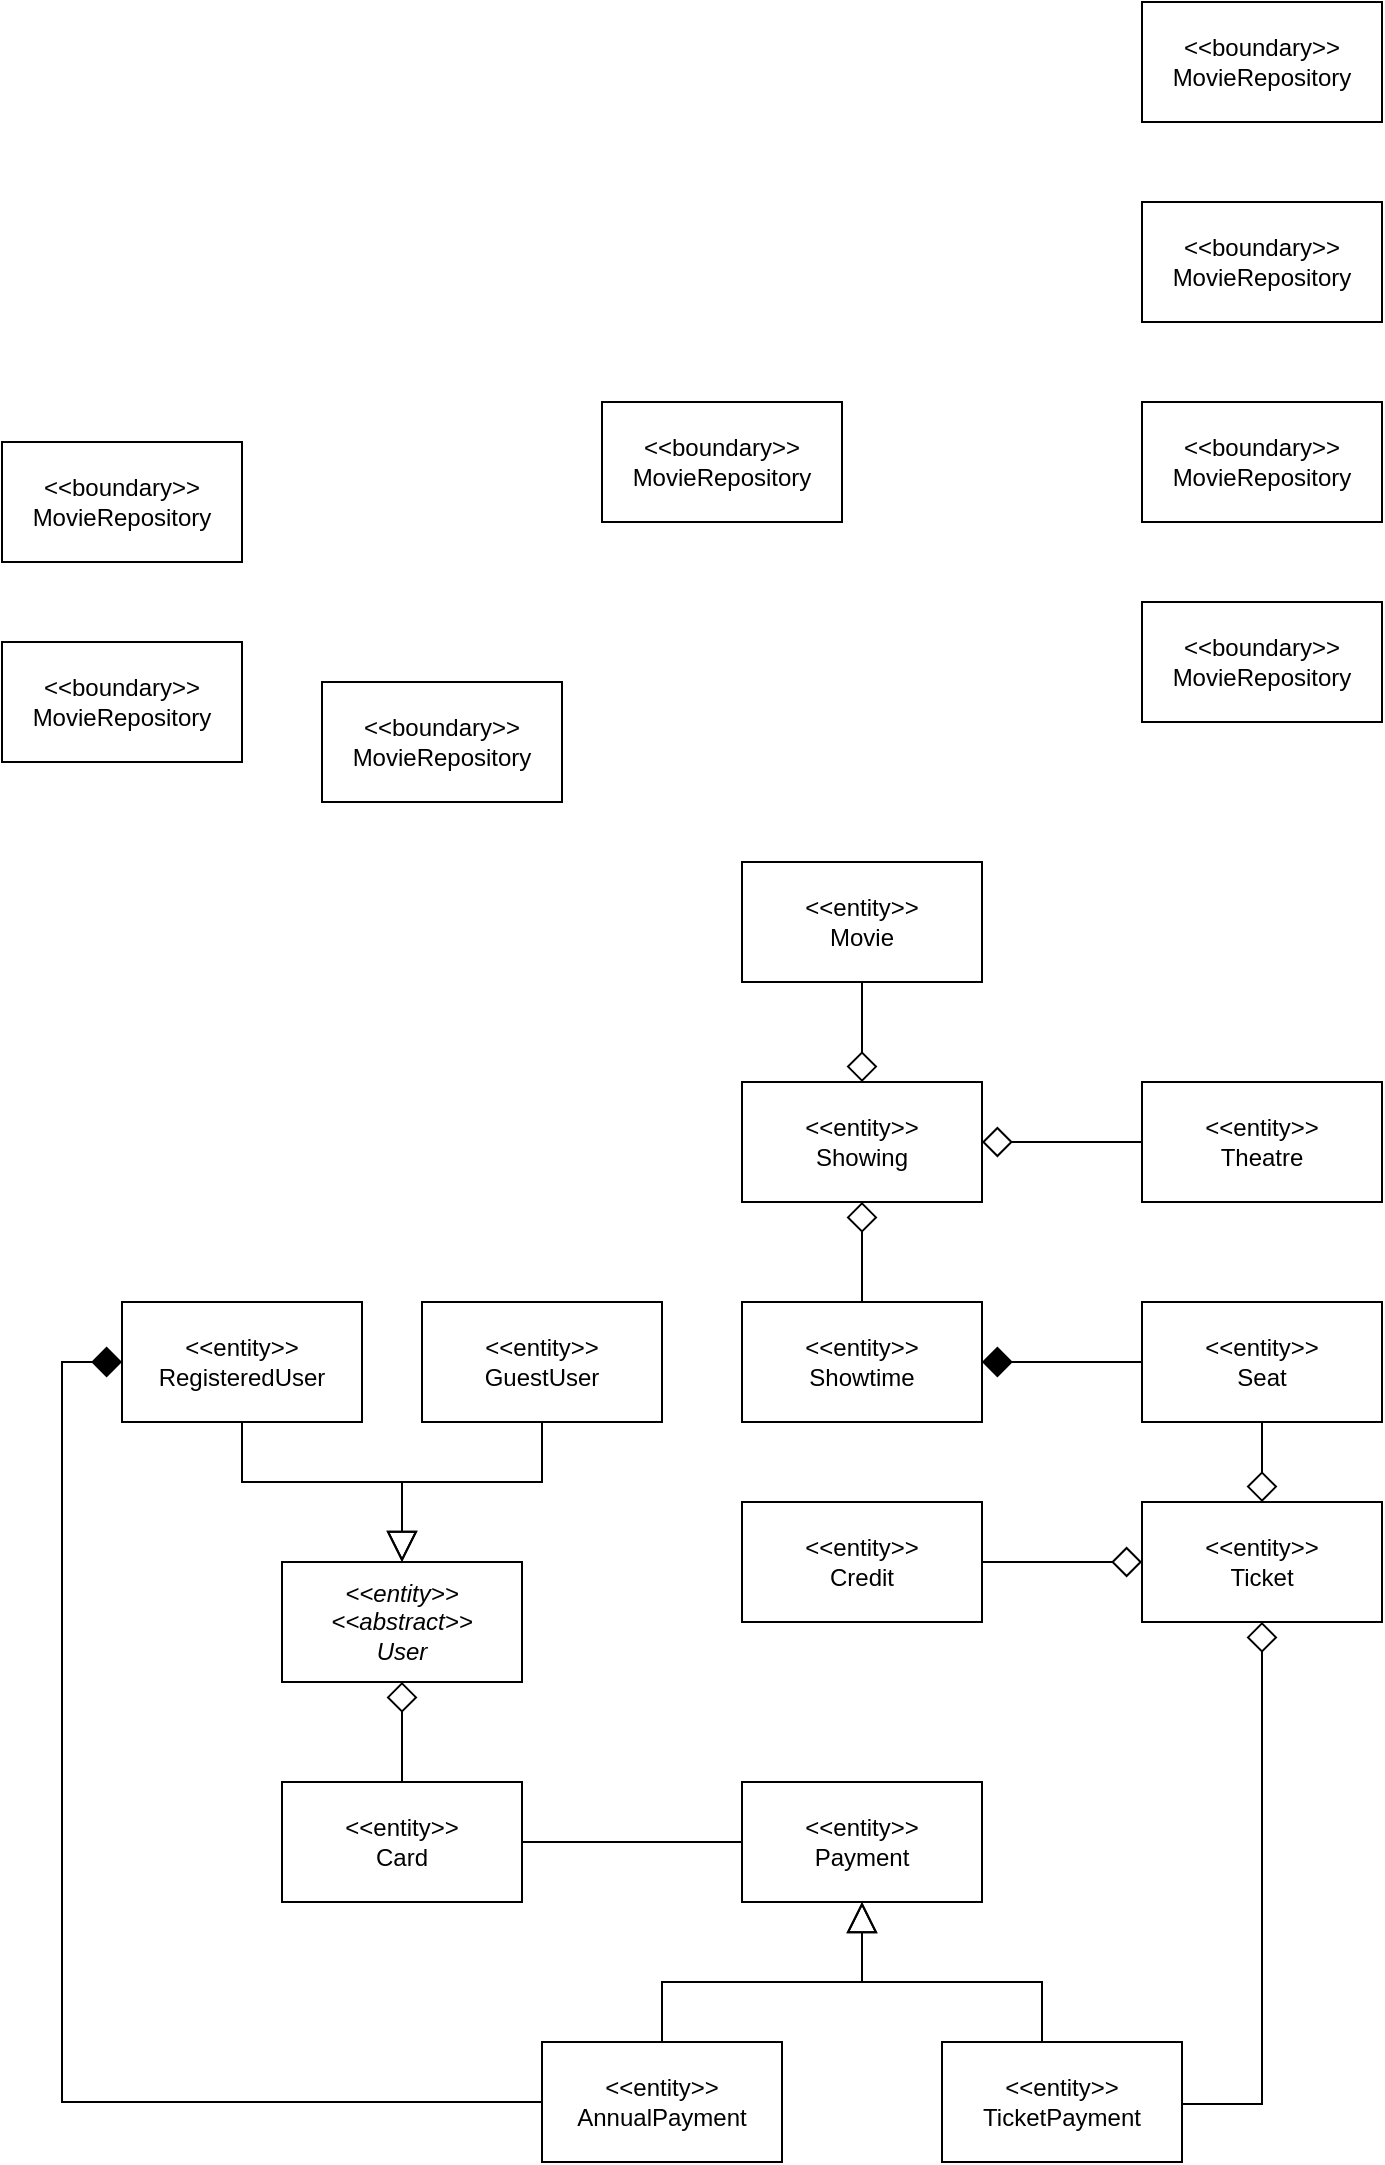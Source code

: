 <mxfile version="20.5.3" type="device"><diagram id="C5RBs43oDa-KdzZeNtuy" name="ClassDiagramWithRelationship"><mxGraphModel dx="841" dy="690" grid="1" gridSize="10" guides="1" tooltips="1" connect="1" arrows="1" fold="1" page="1" pageScale="1" pageWidth="827" pageHeight="1169" math="0" shadow="0"><root><mxCell id="WIyWlLk6GJQsqaUBKTNV-0"/><mxCell id="WIyWlLk6GJQsqaUBKTNV-1" parent="WIyWlLk6GJQsqaUBKTNV-0"/><mxCell id="WvTQ3Xig4skDb0uY7sKW-33" style="edgeStyle=orthogonalEdgeStyle;rounded=0;orthogonalLoop=1;jettySize=auto;html=1;startArrow=diamond;startFill=0;endArrow=none;endFill=0;startSize=13;endSize=13;" parent="WIyWlLk6GJQsqaUBKTNV-1" source="Vw3LxaBkBs-qj7UnPlMT-15" target="Vw3LxaBkBs-qj7UnPlMT-19" edge="1"><mxGeometry relative="1" as="geometry"><mxPoint x="720" y="1029" as="sourcePoint"/><mxPoint x="740" y="970" as="targetPoint"/><Array as="points"/></mxGeometry></mxCell><mxCell id="WvTQ3Xig4skDb0uY7sKW-32" style="edgeStyle=orthogonalEdgeStyle;rounded=0;orthogonalLoop=1;jettySize=auto;html=1;startArrow=none;startFill=0;endArrow=diamond;endFill=1;startSize=13;endSize=13;" parent="WIyWlLk6GJQsqaUBKTNV-1" source="Vw3LxaBkBs-qj7UnPlMT-19" target="Vw3LxaBkBs-qj7UnPlMT-18" edge="1"><mxGeometry relative="1" as="geometry"><Array as="points"/><mxPoint x="660" y="855" as="sourcePoint"/><mxPoint x="590" y="855" as="targetPoint"/></mxGeometry></mxCell><mxCell id="WvTQ3Xig4skDb0uY7sKW-34" style="edgeStyle=orthogonalEdgeStyle;rounded=0;orthogonalLoop=1;jettySize=auto;html=1;startArrow=none;startFill=0;endArrow=diamond;endFill=0;startSize=13;endSize=13;" parent="WIyWlLk6GJQsqaUBKTNV-1" source="Vw3LxaBkBs-qj7UnPlMT-16" target="Vw3LxaBkBs-qj7UnPlMT-15" edge="1"><mxGeometry relative="1" as="geometry"><mxPoint x="500" y="961" as="sourcePoint"/><mxPoint x="660" y="1081" as="targetPoint"/><Array as="points"><mxPoint x="550" y="1081"/><mxPoint x="710" y="1081"/></Array></mxGeometry></mxCell><mxCell id="WvTQ3Xig4skDb0uY7sKW-12" style="edgeStyle=orthogonalEdgeStyle;rounded=0;orthogonalLoop=1;jettySize=auto;html=1;startArrow=diamond;startFill=0;endArrow=none;endFill=0;startSize=13;endSize=6;" parent="WIyWlLk6GJQsqaUBKTNV-1" source="Vw3LxaBkBs-qj7UnPlMT-11" target="Vw3LxaBkBs-qj7UnPlMT-12" edge="1"><mxGeometry relative="1" as="geometry"><Array as="points"><mxPoint x="690" y="570"/><mxPoint x="690" y="570"/></Array><mxPoint x="590" y="607" as="sourcePoint"/><mxPoint x="660" y="607" as="targetPoint"/></mxGeometry></mxCell><mxCell id="WvTQ3Xig4skDb0uY7sKW-13" style="edgeStyle=orthogonalEdgeStyle;rounded=0;orthogonalLoop=1;jettySize=auto;html=1;startArrow=diamond;startFill=0;endArrow=none;endFill=0;startSize=13;endSize=6;exitX=0.5;exitY=1;exitDx=0;exitDy=0;" parent="WIyWlLk6GJQsqaUBKTNV-1" source="Vw3LxaBkBs-qj7UnPlMT-11" target="Vw3LxaBkBs-qj7UnPlMT-18" edge="1"><mxGeometry relative="1" as="geometry"><mxPoint x="510" y="650" as="sourcePoint"/><mxPoint x="510" y="787.5" as="targetPoint"/></mxGeometry></mxCell><mxCell id="WvTQ3Xig4skDb0uY7sKW-11" style="edgeStyle=orthogonalEdgeStyle;rounded=0;orthogonalLoop=1;jettySize=auto;html=1;startArrow=none;startFill=0;endArrow=diamond;endFill=0;endSize=13;startSize=13;" parent="WIyWlLk6GJQsqaUBKTNV-1" target="Vw3LxaBkBs-qj7UnPlMT-11" edge="1" source="Vw3LxaBkBs-qj7UnPlMT-8"><mxGeometry relative="1" as="geometry"><mxPoint x="660" y="410" as="sourcePoint"/><Array as="points"/><mxPoint x="510" y="540" as="targetPoint"/></mxGeometry></mxCell><mxCell id="WvTQ3Xig4skDb0uY7sKW-56" style="edgeStyle=orthogonalEdgeStyle;rounded=0;orthogonalLoop=1;jettySize=auto;html=1;startArrow=none;startFill=0;endArrow=block;endFill=0;startSize=13;endSize=13;" parent="WIyWlLk6GJQsqaUBKTNV-1" source="Vw3LxaBkBs-qj7UnPlMT-17" target="Vw3LxaBkBs-qj7UnPlMT-13" edge="1"><mxGeometry relative="1" as="geometry"><Array as="points"><mxPoint x="410" y="1020"/><mxPoint x="510" y="1020"/></Array><mxPoint x="200" y="1030" as="sourcePoint"/></mxGeometry></mxCell><mxCell id="7rNk9e3ZUWS-Wxtz7FM0-44" style="edgeStyle=orthogonalEdgeStyle;rounded=0;orthogonalLoop=1;jettySize=auto;html=1;exitX=0;exitY=0.5;exitDx=0;exitDy=0;entryX=0;entryY=0.5;entryDx=0;entryDy=0;endArrow=diamond;endFill=1;endSize=13;" edge="1" parent="WIyWlLk6GJQsqaUBKTNV-1" source="Vw3LxaBkBs-qj7UnPlMT-17" target="Vw3LxaBkBs-qj7UnPlMT-0"><mxGeometry relative="1" as="geometry"><mxPoint x="60" y="1080" as="sourcePoint"/><mxPoint x="50" y="111" as="targetPoint"/></mxGeometry></mxCell><mxCell id="WvTQ3Xig4skDb0uY7sKW-55" style="edgeStyle=orthogonalEdgeStyle;rounded=0;orthogonalLoop=1;jettySize=auto;html=1;startArrow=none;startFill=0;endArrow=block;endFill=0;startSize=13;endSize=13;" parent="WIyWlLk6GJQsqaUBKTNV-1" source="Vw3LxaBkBs-qj7UnPlMT-16" target="Vw3LxaBkBs-qj7UnPlMT-13" edge="1"><mxGeometry relative="1" as="geometry"><mxPoint x="369" y="1030" as="sourcePoint"/><Array as="points"><mxPoint x="600" y="1020"/><mxPoint x="510" y="1020"/></Array></mxGeometry></mxCell><mxCell id="7rNk9e3ZUWS-Wxtz7FM0-7" style="edgeStyle=orthogonalEdgeStyle;rounded=0;orthogonalLoop=1;jettySize=auto;html=1;startArrow=none;startFill=0;endArrow=block;endFill=0;startSize=13;endSize=13;" edge="1" parent="WIyWlLk6GJQsqaUBKTNV-1" source="Vw3LxaBkBs-qj7UnPlMT-0" target="Vw3LxaBkBs-qj7UnPlMT-4"><mxGeometry relative="1" as="geometry"><Array as="points"><mxPoint x="200" y="770"/><mxPoint x="280" y="770"/></Array><mxPoint x="150" y="725" as="sourcePoint"/><mxPoint x="280" y="800" as="targetPoint"/></mxGeometry></mxCell><mxCell id="7rNk9e3ZUWS-Wxtz7FM0-8" style="edgeStyle=orthogonalEdgeStyle;rounded=0;orthogonalLoop=1;jettySize=auto;html=1;startArrow=none;startFill=0;endArrow=block;endFill=0;startSize=13;endSize=13;" edge="1" parent="WIyWlLk6GJQsqaUBKTNV-1" source="Vw3LxaBkBs-qj7UnPlMT-2" target="Vw3LxaBkBs-qj7UnPlMT-4"><mxGeometry relative="1" as="geometry"><Array as="points"><mxPoint x="350" y="770"/><mxPoint x="280" y="770"/></Array><mxPoint x="360" y="725" as="sourcePoint"/><mxPoint x="280" y="800" as="targetPoint"/></mxGeometry></mxCell><mxCell id="7rNk9e3ZUWS-Wxtz7FM0-9" style="edgeStyle=orthogonalEdgeStyle;rounded=0;orthogonalLoop=1;jettySize=auto;html=1;startArrow=none;startFill=0;endArrow=diamond;endFill=0;endSize=13;startSize=13;" edge="1" parent="WIyWlLk6GJQsqaUBKTNV-1" source="Vw3LxaBkBs-qj7UnPlMT-7" target="Vw3LxaBkBs-qj7UnPlMT-15"><mxGeometry relative="1" as="geometry"><mxPoint x="434" y="845" as="sourcePoint"/><mxPoint x="350" y="889" as="targetPoint"/><Array as="points"/></mxGeometry></mxCell><mxCell id="Vw3LxaBkBs-qj7UnPlMT-0" value="&amp;lt;&amp;lt;entity&amp;gt;&amp;gt;&lt;br&gt;RegisteredUser" style="rounded=0;whiteSpace=wrap;html=1;shadow=0;" vertex="1" parent="WIyWlLk6GJQsqaUBKTNV-1"><mxGeometry x="140" y="680" width="120" height="60" as="geometry"/></mxCell><mxCell id="Vw3LxaBkBs-qj7UnPlMT-2" value="&amp;lt;&amp;lt;entity&amp;gt;&amp;gt;&lt;br&gt;GuestUser" style="rounded=0;whiteSpace=wrap;html=1;shadow=0;" vertex="1" parent="WIyWlLk6GJQsqaUBKTNV-1"><mxGeometry x="290" y="680" width="120" height="60" as="geometry"/></mxCell><mxCell id="Vw3LxaBkBs-qj7UnPlMT-33" style="edgeStyle=orthogonalEdgeStyle;rounded=0;orthogonalLoop=1;jettySize=auto;html=1;exitX=0.5;exitY=1;exitDx=0;exitDy=0;entryX=0.5;entryY=0;entryDx=0;entryDy=0;startArrow=diamond;startFill=0;endArrow=none;endFill=0;startSize=13;endSize=13;targetPerimeterSpacing=13;" edge="1" parent="WIyWlLk6GJQsqaUBKTNV-1" source="Vw3LxaBkBs-qj7UnPlMT-4" target="Vw3LxaBkBs-qj7UnPlMT-20"><mxGeometry relative="1" as="geometry"/></mxCell><mxCell id="Vw3LxaBkBs-qj7UnPlMT-4" value="&lt;i&gt;&amp;lt;&amp;lt;entity&amp;gt;&amp;gt;&lt;br&gt;&amp;lt;&amp;lt;abstract&amp;gt;&amp;gt;&lt;br&gt;User&lt;/i&gt;" style="rounded=0;whiteSpace=wrap;html=1;shadow=0;" vertex="1" parent="WIyWlLk6GJQsqaUBKTNV-1"><mxGeometry x="220" y="810" width="120" height="60" as="geometry"/></mxCell><mxCell id="Vw3LxaBkBs-qj7UnPlMT-7" value="&amp;lt;&amp;lt;entity&amp;gt;&amp;gt;&lt;br&gt;Credit" style="rounded=0;whiteSpace=wrap;html=1;shadow=0;" vertex="1" parent="WIyWlLk6GJQsqaUBKTNV-1"><mxGeometry x="450" y="780" width="120" height="60" as="geometry"/></mxCell><mxCell id="Vw3LxaBkBs-qj7UnPlMT-8" value="&amp;lt;&amp;lt;entity&amp;gt;&amp;gt;&lt;br&gt;Movie" style="rounded=0;whiteSpace=wrap;html=1;shadow=0;" vertex="1" parent="WIyWlLk6GJQsqaUBKTNV-1"><mxGeometry x="450" y="460" width="120" height="60" as="geometry"/></mxCell><mxCell id="Vw3LxaBkBs-qj7UnPlMT-11" value="&amp;lt;&amp;lt;entity&amp;gt;&amp;gt;&lt;br&gt;Showing" style="rounded=0;whiteSpace=wrap;html=1;shadow=0;" vertex="1" parent="WIyWlLk6GJQsqaUBKTNV-1"><mxGeometry x="450" y="570" width="120" height="60" as="geometry"/></mxCell><mxCell id="Vw3LxaBkBs-qj7UnPlMT-12" value="&amp;lt;&amp;lt;entity&amp;gt;&amp;gt;&lt;br&gt;Theatre" style="rounded=0;whiteSpace=wrap;html=1;shadow=0;" vertex="1" parent="WIyWlLk6GJQsqaUBKTNV-1"><mxGeometry x="650" y="570" width="120" height="60" as="geometry"/></mxCell><mxCell id="Vw3LxaBkBs-qj7UnPlMT-21" style="edgeStyle=orthogonalEdgeStyle;rounded=0;orthogonalLoop=1;jettySize=auto;html=1;exitX=0;exitY=0.5;exitDx=0;exitDy=0;entryX=1;entryY=0.5;entryDx=0;entryDy=0;endArrow=none;endFill=0;endSize=13;" edge="1" parent="WIyWlLk6GJQsqaUBKTNV-1" source="Vw3LxaBkBs-qj7UnPlMT-13" target="Vw3LxaBkBs-qj7UnPlMT-20"><mxGeometry relative="1" as="geometry"/></mxCell><mxCell id="Vw3LxaBkBs-qj7UnPlMT-13" value="&amp;lt;&amp;lt;entity&amp;gt;&amp;gt;&lt;br&gt;Payment" style="rounded=0;whiteSpace=wrap;html=1;shadow=0;" vertex="1" parent="WIyWlLk6GJQsqaUBKTNV-1"><mxGeometry x="450" y="920" width="120" height="60" as="geometry"/></mxCell><mxCell id="Vw3LxaBkBs-qj7UnPlMT-15" value="&amp;lt;&amp;lt;entity&amp;gt;&amp;gt;&lt;br&gt;Ticket" style="rounded=0;whiteSpace=wrap;html=1;shadow=0;" vertex="1" parent="WIyWlLk6GJQsqaUBKTNV-1"><mxGeometry x="650" y="780" width="120" height="60" as="geometry"/></mxCell><mxCell id="Vw3LxaBkBs-qj7UnPlMT-16" value="&amp;lt;&amp;lt;entity&amp;gt;&amp;gt;&lt;br&gt;TicketPayment" style="rounded=0;whiteSpace=wrap;html=1;shadow=0;" vertex="1" parent="WIyWlLk6GJQsqaUBKTNV-1"><mxGeometry x="550" y="1050" width="120" height="60" as="geometry"/></mxCell><mxCell id="Vw3LxaBkBs-qj7UnPlMT-17" value="&amp;lt;&amp;lt;entity&amp;gt;&amp;gt;&lt;br&gt;AnnualPayment" style="rounded=0;whiteSpace=wrap;html=1;shadow=0;" vertex="1" parent="WIyWlLk6GJQsqaUBKTNV-1"><mxGeometry x="350" y="1050" width="120" height="60" as="geometry"/></mxCell><mxCell id="Vw3LxaBkBs-qj7UnPlMT-18" value="&amp;lt;&amp;lt;entity&amp;gt;&amp;gt;&lt;br&gt;Showtime" style="rounded=0;whiteSpace=wrap;html=1;shadow=0;" vertex="1" parent="WIyWlLk6GJQsqaUBKTNV-1"><mxGeometry x="450" y="680" width="120" height="60" as="geometry"/></mxCell><mxCell id="Vw3LxaBkBs-qj7UnPlMT-19" value="&amp;lt;&amp;lt;entity&amp;gt;&amp;gt;&lt;br&gt;Seat" style="rounded=0;whiteSpace=wrap;html=1;shadow=0;" vertex="1" parent="WIyWlLk6GJQsqaUBKTNV-1"><mxGeometry x="650" y="680" width="120" height="60" as="geometry"/></mxCell><mxCell id="Vw3LxaBkBs-qj7UnPlMT-20" value="&amp;lt;&amp;lt;entity&amp;gt;&amp;gt;&lt;br&gt;Card" style="rounded=0;whiteSpace=wrap;html=1;shadow=0;" vertex="1" parent="WIyWlLk6GJQsqaUBKTNV-1"><mxGeometry x="220" y="920" width="120" height="60" as="geometry"/></mxCell><mxCell id="Vw3LxaBkBs-qj7UnPlMT-23" value="&amp;lt;&amp;lt;boundary&amp;gt;&amp;gt;&lt;br&gt;MovieRepository" style="rounded=0;whiteSpace=wrap;html=1;shadow=0;" vertex="1" parent="WIyWlLk6GJQsqaUBKTNV-1"><mxGeometry x="380" y="230" width="120" height="60" as="geometry"/></mxCell><mxCell id="Vw3LxaBkBs-qj7UnPlMT-24" value="&amp;lt;&amp;lt;boundary&amp;gt;&amp;gt;&lt;br&gt;MovieRepository" style="rounded=0;whiteSpace=wrap;html=1;shadow=0;" vertex="1" parent="WIyWlLk6GJQsqaUBKTNV-1"><mxGeometry x="650" y="30" width="120" height="60" as="geometry"/></mxCell><mxCell id="Vw3LxaBkBs-qj7UnPlMT-25" value="&amp;lt;&amp;lt;boundary&amp;gt;&amp;gt;&lt;br&gt;MovieRepository" style="rounded=0;whiteSpace=wrap;html=1;shadow=0;" vertex="1" parent="WIyWlLk6GJQsqaUBKTNV-1"><mxGeometry x="80" y="350" width="120" height="60" as="geometry"/></mxCell><mxCell id="Vw3LxaBkBs-qj7UnPlMT-26" value="&amp;lt;&amp;lt;boundary&amp;gt;&amp;gt;&lt;br&gt;MovieRepository" style="rounded=0;whiteSpace=wrap;html=1;shadow=0;" vertex="1" parent="WIyWlLk6GJQsqaUBKTNV-1"><mxGeometry x="650" y="330" width="120" height="60" as="geometry"/></mxCell><mxCell id="Vw3LxaBkBs-qj7UnPlMT-27" value="&amp;lt;&amp;lt;boundary&amp;gt;&amp;gt;&lt;br&gt;MovieRepository" style="rounded=0;whiteSpace=wrap;html=1;shadow=0;" vertex="1" parent="WIyWlLk6GJQsqaUBKTNV-1"><mxGeometry x="80" y="250" width="120" height="60" as="geometry"/></mxCell><mxCell id="Vw3LxaBkBs-qj7UnPlMT-28" value="&amp;lt;&amp;lt;boundary&amp;gt;&amp;gt;&lt;br&gt;MovieRepository" style="rounded=0;whiteSpace=wrap;html=1;shadow=0;" vertex="1" parent="WIyWlLk6GJQsqaUBKTNV-1"><mxGeometry x="240" y="370" width="120" height="60" as="geometry"/></mxCell><mxCell id="Vw3LxaBkBs-qj7UnPlMT-29" value="&amp;lt;&amp;lt;boundary&amp;gt;&amp;gt;&lt;br&gt;MovieRepository" style="rounded=0;whiteSpace=wrap;html=1;shadow=0;" vertex="1" parent="WIyWlLk6GJQsqaUBKTNV-1"><mxGeometry x="650" y="130" width="120" height="60" as="geometry"/></mxCell><mxCell id="Vw3LxaBkBs-qj7UnPlMT-30" value="&amp;lt;&amp;lt;boundary&amp;gt;&amp;gt;&lt;br&gt;MovieRepository" style="rounded=0;whiteSpace=wrap;html=1;shadow=0;" vertex="1" parent="WIyWlLk6GJQsqaUBKTNV-1"><mxGeometry x="650" y="230" width="120" height="60" as="geometry"/></mxCell></root></mxGraphModel></diagram></mxfile>